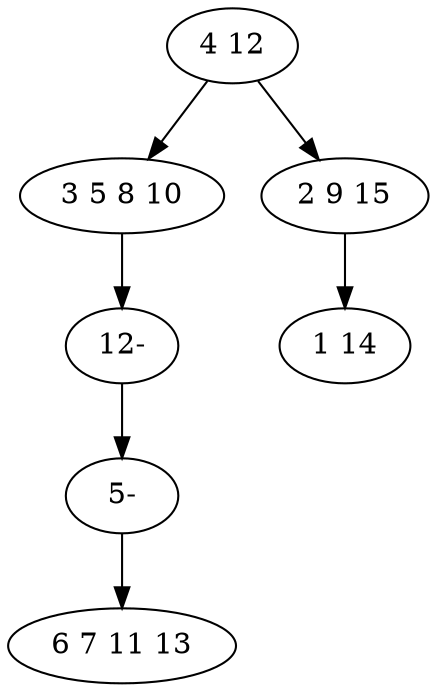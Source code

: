 digraph true_tree {
	"0" -> "1"
	"1" -> "5"
	"0" -> "3"
	"3" -> "4"
	"5" -> "6"
	"6" -> "2"
	"0" [label="4 12"];
	"1" [label="3 5 8 10"];
	"2" [label="6 7 11 13"];
	"3" [label="2 9 15"];
	"4" [label="1 14"];
	"5" [label="12-"];
	"6" [label="5-"];
}
